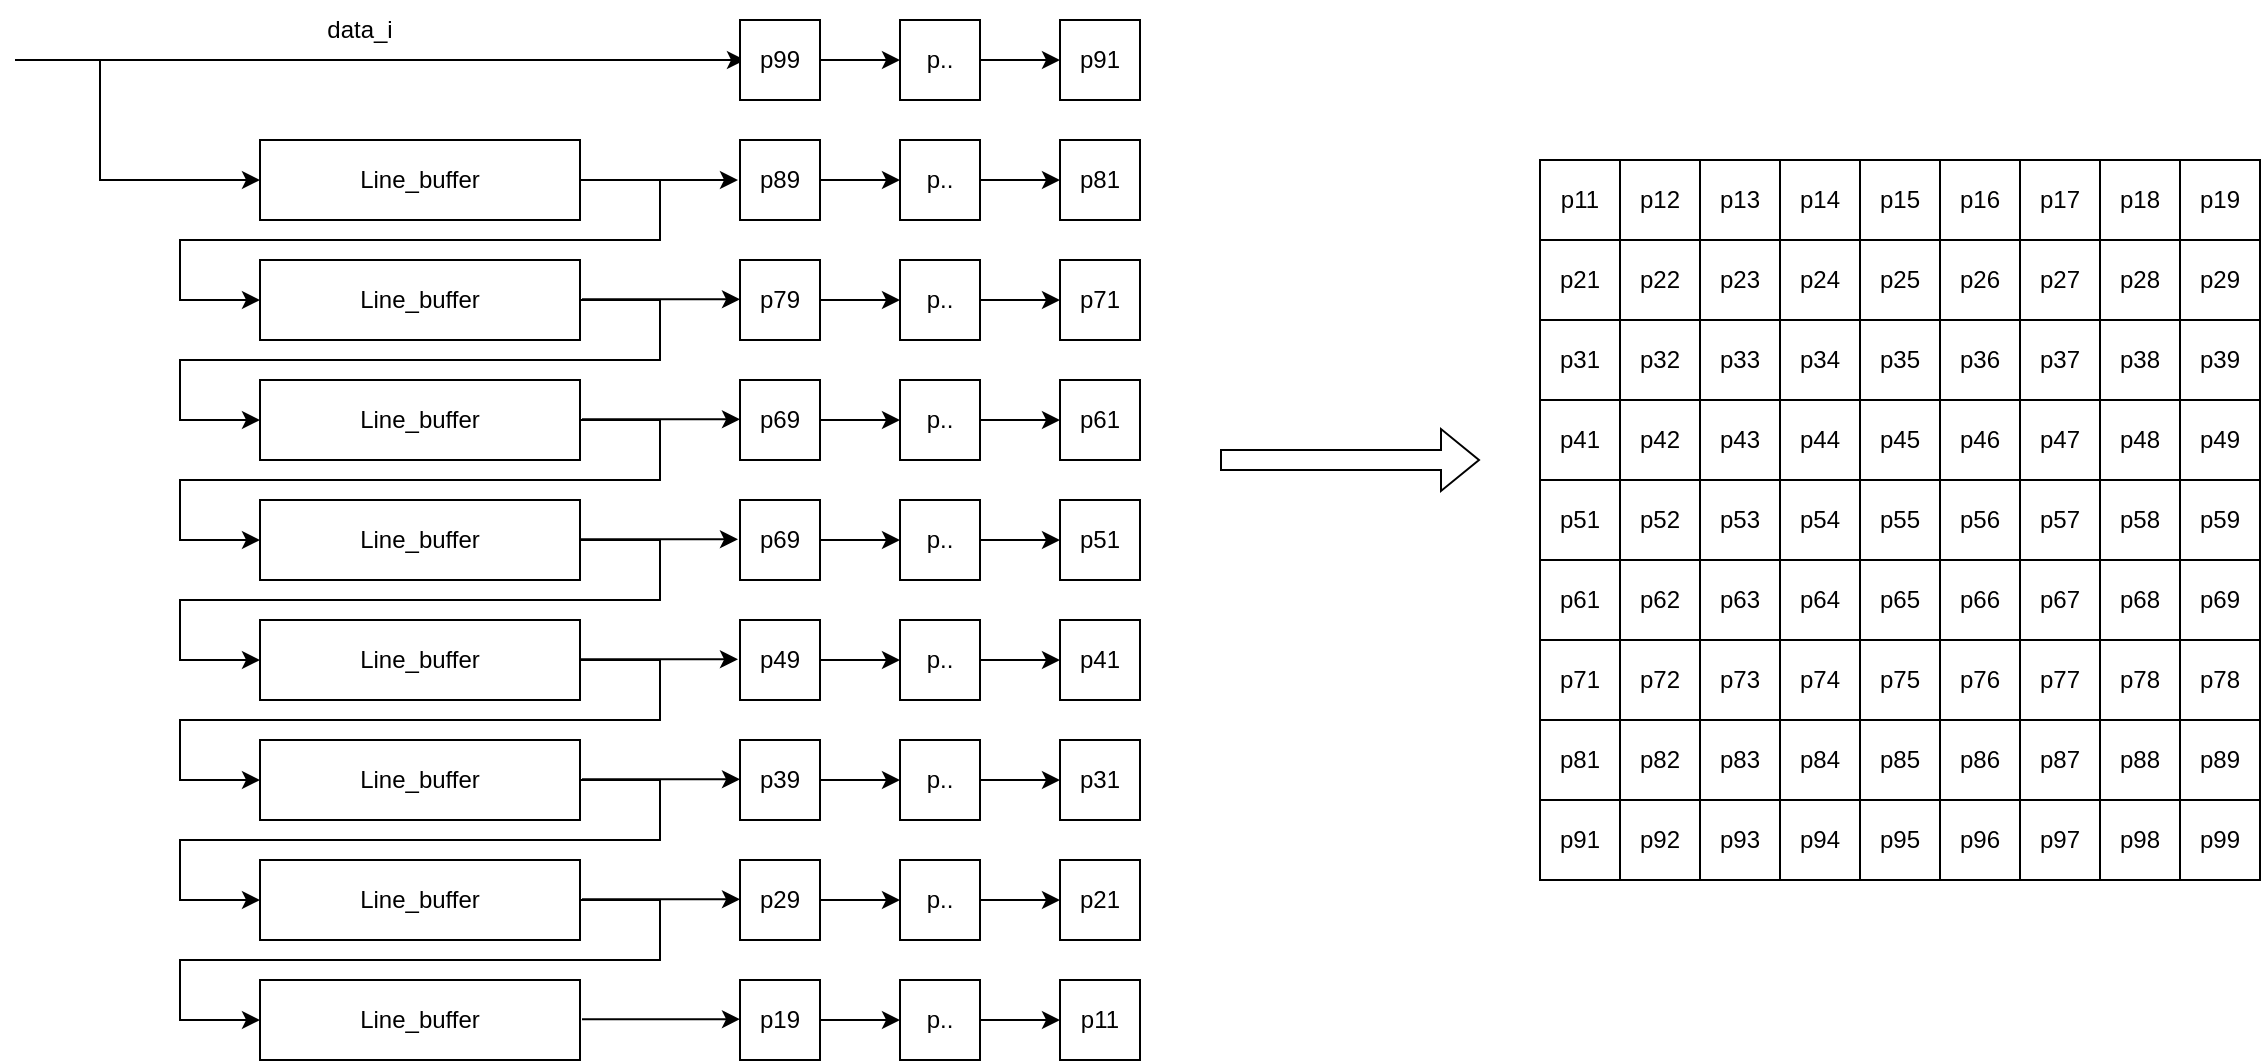 <mxfile version="25.0.1">
  <diagram name="Page-1" id="rGgKpB5m5iq16dW2CrbF">
    <mxGraphModel dx="1938" dy="998" grid="1" gridSize="10" guides="1" tooltips="1" connect="1" arrows="1" fold="1" page="1" pageScale="1" pageWidth="850" pageHeight="1100" math="0" shadow="0">
      <root>
        <mxCell id="0" />
        <mxCell id="1" parent="0" />
        <mxCell id="uVn_jafMMcIAH3ZnY_Oj-1" value="" style="endArrow=classic;html=1;rounded=0;entryX=0;entryY=0.5;entryDx=0;entryDy=0;" parent="1" edge="1">
          <mxGeometry width="50" height="50" relative="1" as="geometry">
            <mxPoint x="77.5" y="320" as="sourcePoint" />
            <mxPoint x="442.5" y="320" as="targetPoint" />
          </mxGeometry>
        </mxCell>
        <mxCell id="uVn_jafMMcIAH3ZnY_Oj-3" value="data_i" style="text;html=1;align=center;verticalAlign=middle;whiteSpace=wrap;rounded=0;" parent="1" vertex="1">
          <mxGeometry x="220" y="290" width="60" height="30" as="geometry" />
        </mxCell>
        <mxCell id="uVn_jafMMcIAH3ZnY_Oj-5" value="Line_buffer" style="rounded=0;whiteSpace=wrap;html=1;" parent="1" vertex="1">
          <mxGeometry x="200" y="360" width="160" height="40" as="geometry" />
        </mxCell>
        <mxCell id="uVn_jafMMcIAH3ZnY_Oj-12" value="Line_buffer" style="rounded=0;whiteSpace=wrap;html=1;" parent="1" vertex="1">
          <mxGeometry x="200" y="420" width="160" height="40" as="geometry" />
        </mxCell>
        <mxCell id="uVn_jafMMcIAH3ZnY_Oj-13" value="Line_buffer" style="rounded=0;whiteSpace=wrap;html=1;" parent="1" vertex="1">
          <mxGeometry x="200" y="480" width="160" height="40" as="geometry" />
        </mxCell>
        <mxCell id="uVn_jafMMcIAH3ZnY_Oj-14" value="Line_buffer" style="rounded=0;whiteSpace=wrap;html=1;" parent="1" vertex="1">
          <mxGeometry x="200" y="540" width="160" height="40" as="geometry" />
        </mxCell>
        <mxCell id="uVn_jafMMcIAH3ZnY_Oj-16" value="Line_buffer" style="rounded=0;whiteSpace=wrap;html=1;" parent="1" vertex="1">
          <mxGeometry x="200" y="600" width="160" height="40" as="geometry" />
        </mxCell>
        <mxCell id="uVn_jafMMcIAH3ZnY_Oj-17" value="Line_buffer" style="rounded=0;whiteSpace=wrap;html=1;" parent="1" vertex="1">
          <mxGeometry x="200" y="660" width="160" height="40" as="geometry" />
        </mxCell>
        <mxCell id="uVn_jafMMcIAH3ZnY_Oj-18" value="Line_buffer" style="rounded=0;whiteSpace=wrap;html=1;" parent="1" vertex="1">
          <mxGeometry x="200" y="720" width="160" height="40" as="geometry" />
        </mxCell>
        <mxCell id="uVn_jafMMcIAH3ZnY_Oj-19" value="Line_buffer" style="rounded=0;whiteSpace=wrap;html=1;" parent="1" vertex="1">
          <mxGeometry x="200" y="780" width="160" height="40" as="geometry" />
        </mxCell>
        <mxCell id="uVn_jafMMcIAH3ZnY_Oj-21" value="" style="endArrow=classic;html=1;rounded=0;entryX=0;entryY=0.5;entryDx=0;entryDy=0;" parent="1" target="uVn_jafMMcIAH3ZnY_Oj-5" edge="1">
          <mxGeometry width="50" height="50" relative="1" as="geometry">
            <mxPoint x="120" y="320" as="sourcePoint" />
            <mxPoint x="180" y="350" as="targetPoint" />
            <Array as="points">
              <mxPoint x="120" y="380" />
            </Array>
          </mxGeometry>
        </mxCell>
        <mxCell id="uVn_jafMMcIAH3ZnY_Oj-23" value="" style="endArrow=classic;html=1;rounded=0;exitX=1;exitY=0.5;exitDx=0;exitDy=0;entryX=0;entryY=0.5;entryDx=0;entryDy=0;" parent="1" source="uVn_jafMMcIAH3ZnY_Oj-5" target="uVn_jafMMcIAH3ZnY_Oj-12" edge="1">
          <mxGeometry width="50" height="50" relative="1" as="geometry">
            <mxPoint x="360" y="420" as="sourcePoint" />
            <mxPoint x="410" y="370" as="targetPoint" />
            <Array as="points">
              <mxPoint x="400" y="380" />
              <mxPoint x="400" y="410" />
              <mxPoint x="160" y="410" />
              <mxPoint x="160" y="440" />
            </Array>
          </mxGeometry>
        </mxCell>
        <mxCell id="uVn_jafMMcIAH3ZnY_Oj-25" value="" style="endArrow=classic;html=1;rounded=0;exitX=1;exitY=0.5;exitDx=0;exitDy=0;entryX=0;entryY=0.5;entryDx=0;entryDy=0;" parent="1" source="uVn_jafMMcIAH3ZnY_Oj-12" target="uVn_jafMMcIAH3ZnY_Oj-13" edge="1">
          <mxGeometry width="50" height="50" relative="1" as="geometry">
            <mxPoint x="360" y="490" as="sourcePoint" />
            <mxPoint x="410" y="440" as="targetPoint" />
            <Array as="points">
              <mxPoint x="400" y="440" />
              <mxPoint x="400" y="470" />
              <mxPoint x="160" y="470" />
              <mxPoint x="160" y="500" />
            </Array>
          </mxGeometry>
        </mxCell>
        <mxCell id="uVn_jafMMcIAH3ZnY_Oj-26" value="" style="endArrow=classic;html=1;rounded=0;exitX=1;exitY=0.5;exitDx=0;exitDy=0;entryX=0;entryY=0.5;entryDx=0;entryDy=0;" parent="1" edge="1">
          <mxGeometry width="50" height="50" relative="1" as="geometry">
            <mxPoint x="360" y="500" as="sourcePoint" />
            <mxPoint x="200" y="560" as="targetPoint" />
            <Array as="points">
              <mxPoint x="400" y="500" />
              <mxPoint x="400" y="530" />
              <mxPoint x="160" y="530" />
              <mxPoint x="160" y="560" />
            </Array>
          </mxGeometry>
        </mxCell>
        <mxCell id="uVn_jafMMcIAH3ZnY_Oj-27" value="" style="endArrow=classic;html=1;rounded=0;exitX=1;exitY=0.5;exitDx=0;exitDy=0;entryX=0;entryY=0.5;entryDx=0;entryDy=0;" parent="1" edge="1">
          <mxGeometry width="50" height="50" relative="1" as="geometry">
            <mxPoint x="360" y="560" as="sourcePoint" />
            <mxPoint x="200" y="620" as="targetPoint" />
            <Array as="points">
              <mxPoint x="400" y="560" />
              <mxPoint x="400" y="590" />
              <mxPoint x="160" y="590" />
              <mxPoint x="160" y="620" />
            </Array>
          </mxGeometry>
        </mxCell>
        <mxCell id="uVn_jafMMcIAH3ZnY_Oj-28" value="" style="endArrow=classic;html=1;rounded=0;exitX=1;exitY=0.5;exitDx=0;exitDy=0;entryX=0;entryY=0.5;entryDx=0;entryDy=0;" parent="1" edge="1">
          <mxGeometry width="50" height="50" relative="1" as="geometry">
            <mxPoint x="360" y="620" as="sourcePoint" />
            <mxPoint x="200" y="680" as="targetPoint" />
            <Array as="points">
              <mxPoint x="400" y="620" />
              <mxPoint x="400" y="650" />
              <mxPoint x="160" y="650" />
              <mxPoint x="160" y="680" />
            </Array>
          </mxGeometry>
        </mxCell>
        <mxCell id="uVn_jafMMcIAH3ZnY_Oj-29" value="" style="endArrow=classic;html=1;rounded=0;exitX=1;exitY=0.5;exitDx=0;exitDy=0;entryX=0;entryY=0.5;entryDx=0;entryDy=0;" parent="1" edge="1">
          <mxGeometry width="50" height="50" relative="1" as="geometry">
            <mxPoint x="360" y="680" as="sourcePoint" />
            <mxPoint x="200" y="740" as="targetPoint" />
            <Array as="points">
              <mxPoint x="400" y="680" />
              <mxPoint x="400" y="710" />
              <mxPoint x="160" y="710" />
              <mxPoint x="160" y="740" />
            </Array>
          </mxGeometry>
        </mxCell>
        <mxCell id="uVn_jafMMcIAH3ZnY_Oj-30" value="" style="endArrow=classic;html=1;rounded=0;exitX=1;exitY=0.5;exitDx=0;exitDy=0;entryX=0;entryY=0.5;entryDx=0;entryDy=0;" parent="1" edge="1">
          <mxGeometry width="50" height="50" relative="1" as="geometry">
            <mxPoint x="360" y="740" as="sourcePoint" />
            <mxPoint x="200" y="800" as="targetPoint" />
            <Array as="points">
              <mxPoint x="400" y="740" />
              <mxPoint x="400" y="770" />
              <mxPoint x="160" y="770" />
              <mxPoint x="160" y="800" />
            </Array>
          </mxGeometry>
        </mxCell>
        <mxCell id="uVn_jafMMcIAH3ZnY_Oj-44" value="" style="endArrow=classic;html=1;rounded=0;exitX=1;exitY=0.5;exitDx=0;exitDy=0;" parent="1" source="uVn_jafMMcIAH3ZnY_Oj-5" edge="1">
          <mxGeometry width="50" height="50" relative="1" as="geometry">
            <mxPoint x="420" y="440" as="sourcePoint" />
            <mxPoint x="439" y="380" as="targetPoint" />
          </mxGeometry>
        </mxCell>
        <mxCell id="uVn_jafMMcIAH3ZnY_Oj-54" value="" style="group" parent="1" vertex="1" connectable="0">
          <mxGeometry x="440" y="360" width="200" height="40" as="geometry" />
        </mxCell>
        <mxCell id="uVn_jafMMcIAH3ZnY_Oj-55" value="p89" style="rounded=0;whiteSpace=wrap;html=1;" parent="uVn_jafMMcIAH3ZnY_Oj-54" vertex="1">
          <mxGeometry width="40" height="40" as="geometry" />
        </mxCell>
        <mxCell id="uVn_jafMMcIAH3ZnY_Oj-56" value="" style="endArrow=classic;html=1;rounded=0;exitX=1;exitY=0.5;exitDx=0;exitDy=0;" parent="uVn_jafMMcIAH3ZnY_Oj-54" source="uVn_jafMMcIAH3ZnY_Oj-55" edge="1">
          <mxGeometry width="50" height="50" relative="1" as="geometry">
            <mxPoint x="120" y="90" as="sourcePoint" />
            <mxPoint x="80" y="20" as="targetPoint" />
          </mxGeometry>
        </mxCell>
        <mxCell id="uVn_jafMMcIAH3ZnY_Oj-57" value="p.." style="rounded=0;whiteSpace=wrap;html=1;" parent="uVn_jafMMcIAH3ZnY_Oj-54" vertex="1">
          <mxGeometry x="80" width="40" height="40" as="geometry" />
        </mxCell>
        <mxCell id="uVn_jafMMcIAH3ZnY_Oj-58" value="p81" style="rounded=0;whiteSpace=wrap;html=1;" parent="uVn_jafMMcIAH3ZnY_Oj-54" vertex="1">
          <mxGeometry x="160" width="40" height="40" as="geometry" />
        </mxCell>
        <mxCell id="uVn_jafMMcIAH3ZnY_Oj-59" value="" style="endArrow=classic;html=1;rounded=0;exitX=1;exitY=0.5;exitDx=0;exitDy=0;entryX=0;entryY=0.5;entryDx=0;entryDy=0;" parent="uVn_jafMMcIAH3ZnY_Oj-54" source="uVn_jafMMcIAH3ZnY_Oj-57" target="uVn_jafMMcIAH3ZnY_Oj-58" edge="1">
          <mxGeometry width="50" height="50" relative="1" as="geometry">
            <mxPoint x="190" y="105" as="sourcePoint" />
            <mxPoint x="240" y="55" as="targetPoint" />
          </mxGeometry>
        </mxCell>
        <mxCell id="uVn_jafMMcIAH3ZnY_Oj-85" value="" style="group" parent="1" vertex="1" connectable="0">
          <mxGeometry x="440" y="420" width="200" height="40" as="geometry" />
        </mxCell>
        <mxCell id="uVn_jafMMcIAH3ZnY_Oj-86" value="p79" style="rounded=0;whiteSpace=wrap;html=1;" parent="uVn_jafMMcIAH3ZnY_Oj-85" vertex="1">
          <mxGeometry width="40" height="40" as="geometry" />
        </mxCell>
        <mxCell id="uVn_jafMMcIAH3ZnY_Oj-87" value="" style="endArrow=classic;html=1;rounded=0;exitX=1;exitY=0.5;exitDx=0;exitDy=0;" parent="uVn_jafMMcIAH3ZnY_Oj-85" source="uVn_jafMMcIAH3ZnY_Oj-86" edge="1">
          <mxGeometry width="50" height="50" relative="1" as="geometry">
            <mxPoint x="120" y="90" as="sourcePoint" />
            <mxPoint x="80" y="20" as="targetPoint" />
          </mxGeometry>
        </mxCell>
        <mxCell id="uVn_jafMMcIAH3ZnY_Oj-88" value="p.." style="rounded=0;whiteSpace=wrap;html=1;" parent="uVn_jafMMcIAH3ZnY_Oj-85" vertex="1">
          <mxGeometry x="80" width="40" height="40" as="geometry" />
        </mxCell>
        <mxCell id="uVn_jafMMcIAH3ZnY_Oj-89" value="p71" style="rounded=0;whiteSpace=wrap;html=1;" parent="uVn_jafMMcIAH3ZnY_Oj-85" vertex="1">
          <mxGeometry x="160" width="40" height="40" as="geometry" />
        </mxCell>
        <mxCell id="uVn_jafMMcIAH3ZnY_Oj-90" value="" style="endArrow=classic;html=1;rounded=0;exitX=1;exitY=0.5;exitDx=0;exitDy=0;entryX=0;entryY=0.5;entryDx=0;entryDy=0;" parent="uVn_jafMMcIAH3ZnY_Oj-85" source="uVn_jafMMcIAH3ZnY_Oj-88" target="uVn_jafMMcIAH3ZnY_Oj-89" edge="1">
          <mxGeometry width="50" height="50" relative="1" as="geometry">
            <mxPoint x="190" y="105" as="sourcePoint" />
            <mxPoint x="240" y="55" as="targetPoint" />
          </mxGeometry>
        </mxCell>
        <mxCell id="uVn_jafMMcIAH3ZnY_Oj-91" value="" style="group" parent="1" vertex="1" connectable="0">
          <mxGeometry x="440" y="480" width="200" height="40" as="geometry" />
        </mxCell>
        <mxCell id="uVn_jafMMcIAH3ZnY_Oj-92" value="p69" style="rounded=0;whiteSpace=wrap;html=1;" parent="uVn_jafMMcIAH3ZnY_Oj-91" vertex="1">
          <mxGeometry width="40" height="40" as="geometry" />
        </mxCell>
        <mxCell id="uVn_jafMMcIAH3ZnY_Oj-93" value="" style="endArrow=classic;html=1;rounded=0;exitX=1;exitY=0.5;exitDx=0;exitDy=0;" parent="uVn_jafMMcIAH3ZnY_Oj-91" source="uVn_jafMMcIAH3ZnY_Oj-92" edge="1">
          <mxGeometry width="50" height="50" relative="1" as="geometry">
            <mxPoint x="120" y="90" as="sourcePoint" />
            <mxPoint x="80" y="20" as="targetPoint" />
          </mxGeometry>
        </mxCell>
        <mxCell id="uVn_jafMMcIAH3ZnY_Oj-94" value="p.." style="rounded=0;whiteSpace=wrap;html=1;" parent="uVn_jafMMcIAH3ZnY_Oj-91" vertex="1">
          <mxGeometry x="80" width="40" height="40" as="geometry" />
        </mxCell>
        <mxCell id="uVn_jafMMcIAH3ZnY_Oj-95" value="p61" style="rounded=0;whiteSpace=wrap;html=1;" parent="uVn_jafMMcIAH3ZnY_Oj-91" vertex="1">
          <mxGeometry x="160" width="40" height="40" as="geometry" />
        </mxCell>
        <mxCell id="uVn_jafMMcIAH3ZnY_Oj-96" value="" style="endArrow=classic;html=1;rounded=0;exitX=1;exitY=0.5;exitDx=0;exitDy=0;entryX=0;entryY=0.5;entryDx=0;entryDy=0;" parent="uVn_jafMMcIAH3ZnY_Oj-91" source="uVn_jafMMcIAH3ZnY_Oj-94" target="uVn_jafMMcIAH3ZnY_Oj-95" edge="1">
          <mxGeometry width="50" height="50" relative="1" as="geometry">
            <mxPoint x="190" y="105" as="sourcePoint" />
            <mxPoint x="240" y="55" as="targetPoint" />
          </mxGeometry>
        </mxCell>
        <mxCell id="uVn_jafMMcIAH3ZnY_Oj-97" value="" style="group" parent="1" vertex="1" connectable="0">
          <mxGeometry x="440" y="540" width="200" height="40" as="geometry" />
        </mxCell>
        <mxCell id="uVn_jafMMcIAH3ZnY_Oj-98" value="p69" style="rounded=0;whiteSpace=wrap;html=1;" parent="uVn_jafMMcIAH3ZnY_Oj-97" vertex="1">
          <mxGeometry width="40" height="40" as="geometry" />
        </mxCell>
        <mxCell id="uVn_jafMMcIAH3ZnY_Oj-99" value="" style="endArrow=classic;html=1;rounded=0;exitX=1;exitY=0.5;exitDx=0;exitDy=0;" parent="uVn_jafMMcIAH3ZnY_Oj-97" source="uVn_jafMMcIAH3ZnY_Oj-98" edge="1">
          <mxGeometry width="50" height="50" relative="1" as="geometry">
            <mxPoint x="120" y="90" as="sourcePoint" />
            <mxPoint x="80" y="20" as="targetPoint" />
          </mxGeometry>
        </mxCell>
        <mxCell id="uVn_jafMMcIAH3ZnY_Oj-100" value="p.." style="rounded=0;whiteSpace=wrap;html=1;" parent="uVn_jafMMcIAH3ZnY_Oj-97" vertex="1">
          <mxGeometry x="80" width="40" height="40" as="geometry" />
        </mxCell>
        <mxCell id="uVn_jafMMcIAH3ZnY_Oj-101" value="p51" style="rounded=0;whiteSpace=wrap;html=1;" parent="uVn_jafMMcIAH3ZnY_Oj-97" vertex="1">
          <mxGeometry x="160" width="40" height="40" as="geometry" />
        </mxCell>
        <mxCell id="uVn_jafMMcIAH3ZnY_Oj-102" value="" style="endArrow=classic;html=1;rounded=0;exitX=1;exitY=0.5;exitDx=0;exitDy=0;entryX=0;entryY=0.5;entryDx=0;entryDy=0;" parent="uVn_jafMMcIAH3ZnY_Oj-97" source="uVn_jafMMcIAH3ZnY_Oj-100" target="uVn_jafMMcIAH3ZnY_Oj-101" edge="1">
          <mxGeometry width="50" height="50" relative="1" as="geometry">
            <mxPoint x="190" y="105" as="sourcePoint" />
            <mxPoint x="240" y="55" as="targetPoint" />
          </mxGeometry>
        </mxCell>
        <mxCell id="uVn_jafMMcIAH3ZnY_Oj-103" value="" style="group" parent="1" vertex="1" connectable="0">
          <mxGeometry x="440" y="600" width="200" height="40" as="geometry" />
        </mxCell>
        <mxCell id="uVn_jafMMcIAH3ZnY_Oj-104" value="p49" style="rounded=0;whiteSpace=wrap;html=1;" parent="uVn_jafMMcIAH3ZnY_Oj-103" vertex="1">
          <mxGeometry width="40" height="40" as="geometry" />
        </mxCell>
        <mxCell id="uVn_jafMMcIAH3ZnY_Oj-105" value="" style="endArrow=classic;html=1;rounded=0;exitX=1;exitY=0.5;exitDx=0;exitDy=0;" parent="uVn_jafMMcIAH3ZnY_Oj-103" source="uVn_jafMMcIAH3ZnY_Oj-104" edge="1">
          <mxGeometry width="50" height="50" relative="1" as="geometry">
            <mxPoint x="120" y="90" as="sourcePoint" />
            <mxPoint x="80" y="20" as="targetPoint" />
          </mxGeometry>
        </mxCell>
        <mxCell id="uVn_jafMMcIAH3ZnY_Oj-106" value="p.." style="rounded=0;whiteSpace=wrap;html=1;" parent="uVn_jafMMcIAH3ZnY_Oj-103" vertex="1">
          <mxGeometry x="80" width="40" height="40" as="geometry" />
        </mxCell>
        <mxCell id="uVn_jafMMcIAH3ZnY_Oj-107" value="p41" style="rounded=0;whiteSpace=wrap;html=1;" parent="uVn_jafMMcIAH3ZnY_Oj-103" vertex="1">
          <mxGeometry x="160" width="40" height="40" as="geometry" />
        </mxCell>
        <mxCell id="uVn_jafMMcIAH3ZnY_Oj-108" value="" style="endArrow=classic;html=1;rounded=0;exitX=1;exitY=0.5;exitDx=0;exitDy=0;entryX=0;entryY=0.5;entryDx=0;entryDy=0;" parent="uVn_jafMMcIAH3ZnY_Oj-103" source="uVn_jafMMcIAH3ZnY_Oj-106" target="uVn_jafMMcIAH3ZnY_Oj-107" edge="1">
          <mxGeometry width="50" height="50" relative="1" as="geometry">
            <mxPoint x="190" y="105" as="sourcePoint" />
            <mxPoint x="240" y="55" as="targetPoint" />
          </mxGeometry>
        </mxCell>
        <mxCell id="uVn_jafMMcIAH3ZnY_Oj-109" value="" style="group" parent="1" vertex="1" connectable="0">
          <mxGeometry x="440" y="660" width="200" height="40" as="geometry" />
        </mxCell>
        <mxCell id="uVn_jafMMcIAH3ZnY_Oj-110" value="p39" style="rounded=0;whiteSpace=wrap;html=1;" parent="uVn_jafMMcIAH3ZnY_Oj-109" vertex="1">
          <mxGeometry width="40" height="40" as="geometry" />
        </mxCell>
        <mxCell id="uVn_jafMMcIAH3ZnY_Oj-111" value="" style="endArrow=classic;html=1;rounded=0;exitX=1;exitY=0.5;exitDx=0;exitDy=0;" parent="uVn_jafMMcIAH3ZnY_Oj-109" source="uVn_jafMMcIAH3ZnY_Oj-110" edge="1">
          <mxGeometry width="50" height="50" relative="1" as="geometry">
            <mxPoint x="120" y="90" as="sourcePoint" />
            <mxPoint x="80" y="20" as="targetPoint" />
          </mxGeometry>
        </mxCell>
        <mxCell id="uVn_jafMMcIAH3ZnY_Oj-112" value="p.." style="rounded=0;whiteSpace=wrap;html=1;" parent="uVn_jafMMcIAH3ZnY_Oj-109" vertex="1">
          <mxGeometry x="80" width="40" height="40" as="geometry" />
        </mxCell>
        <mxCell id="uVn_jafMMcIAH3ZnY_Oj-113" value="p31" style="rounded=0;whiteSpace=wrap;html=1;" parent="uVn_jafMMcIAH3ZnY_Oj-109" vertex="1">
          <mxGeometry x="160" width="40" height="40" as="geometry" />
        </mxCell>
        <mxCell id="uVn_jafMMcIAH3ZnY_Oj-114" value="" style="endArrow=classic;html=1;rounded=0;exitX=1;exitY=0.5;exitDx=0;exitDy=0;entryX=0;entryY=0.5;entryDx=0;entryDy=0;" parent="uVn_jafMMcIAH3ZnY_Oj-109" source="uVn_jafMMcIAH3ZnY_Oj-112" target="uVn_jafMMcIAH3ZnY_Oj-113" edge="1">
          <mxGeometry width="50" height="50" relative="1" as="geometry">
            <mxPoint x="190" y="105" as="sourcePoint" />
            <mxPoint x="240" y="55" as="targetPoint" />
          </mxGeometry>
        </mxCell>
        <mxCell id="uVn_jafMMcIAH3ZnY_Oj-115" value="" style="group" parent="1" vertex="1" connectable="0">
          <mxGeometry x="440" y="720" width="200" height="40" as="geometry" />
        </mxCell>
        <mxCell id="uVn_jafMMcIAH3ZnY_Oj-116" value="p29" style="rounded=0;whiteSpace=wrap;html=1;" parent="uVn_jafMMcIAH3ZnY_Oj-115" vertex="1">
          <mxGeometry width="40" height="40" as="geometry" />
        </mxCell>
        <mxCell id="uVn_jafMMcIAH3ZnY_Oj-117" value="" style="endArrow=classic;html=1;rounded=0;exitX=1;exitY=0.5;exitDx=0;exitDy=0;" parent="uVn_jafMMcIAH3ZnY_Oj-115" source="uVn_jafMMcIAH3ZnY_Oj-116" edge="1">
          <mxGeometry width="50" height="50" relative="1" as="geometry">
            <mxPoint x="120" y="90" as="sourcePoint" />
            <mxPoint x="80" y="20" as="targetPoint" />
          </mxGeometry>
        </mxCell>
        <mxCell id="uVn_jafMMcIAH3ZnY_Oj-118" value="p.." style="rounded=0;whiteSpace=wrap;html=1;" parent="uVn_jafMMcIAH3ZnY_Oj-115" vertex="1">
          <mxGeometry x="80" width="40" height="40" as="geometry" />
        </mxCell>
        <mxCell id="uVn_jafMMcIAH3ZnY_Oj-119" value="p21" style="rounded=0;whiteSpace=wrap;html=1;" parent="uVn_jafMMcIAH3ZnY_Oj-115" vertex="1">
          <mxGeometry x="160" width="40" height="40" as="geometry" />
        </mxCell>
        <mxCell id="uVn_jafMMcIAH3ZnY_Oj-120" value="" style="endArrow=classic;html=1;rounded=0;exitX=1;exitY=0.5;exitDx=0;exitDy=0;entryX=0;entryY=0.5;entryDx=0;entryDy=0;" parent="uVn_jafMMcIAH3ZnY_Oj-115" source="uVn_jafMMcIAH3ZnY_Oj-118" target="uVn_jafMMcIAH3ZnY_Oj-119" edge="1">
          <mxGeometry width="50" height="50" relative="1" as="geometry">
            <mxPoint x="190" y="105" as="sourcePoint" />
            <mxPoint x="240" y="55" as="targetPoint" />
          </mxGeometry>
        </mxCell>
        <mxCell id="uVn_jafMMcIAH3ZnY_Oj-121" value="" style="endArrow=classic;html=1;rounded=0;exitX=1;exitY=0.5;exitDx=0;exitDy=0;" parent="1" edge="1">
          <mxGeometry width="50" height="50" relative="1" as="geometry">
            <mxPoint x="361" y="439.67" as="sourcePoint" />
            <mxPoint x="440" y="439.67" as="targetPoint" />
          </mxGeometry>
        </mxCell>
        <mxCell id="uVn_jafMMcIAH3ZnY_Oj-122" value="" style="endArrow=classic;html=1;rounded=0;exitX=1;exitY=0.5;exitDx=0;exitDy=0;" parent="1" edge="1">
          <mxGeometry width="50" height="50" relative="1" as="geometry">
            <mxPoint x="361" y="499.67" as="sourcePoint" />
            <mxPoint x="440" y="499.67" as="targetPoint" />
          </mxGeometry>
        </mxCell>
        <mxCell id="uVn_jafMMcIAH3ZnY_Oj-123" value="" style="endArrow=classic;html=1;rounded=0;exitX=1;exitY=0.5;exitDx=0;exitDy=0;" parent="1" edge="1">
          <mxGeometry width="50" height="50" relative="1" as="geometry">
            <mxPoint x="360" y="559.67" as="sourcePoint" />
            <mxPoint x="439" y="559.67" as="targetPoint" />
          </mxGeometry>
        </mxCell>
        <mxCell id="uVn_jafMMcIAH3ZnY_Oj-124" value="" style="endArrow=classic;html=1;rounded=0;exitX=1;exitY=0.5;exitDx=0;exitDy=0;" parent="1" edge="1">
          <mxGeometry width="50" height="50" relative="1" as="geometry">
            <mxPoint x="360" y="619.67" as="sourcePoint" />
            <mxPoint x="439" y="619.67" as="targetPoint" />
          </mxGeometry>
        </mxCell>
        <mxCell id="uVn_jafMMcIAH3ZnY_Oj-125" value="" style="endArrow=classic;html=1;rounded=0;exitX=1;exitY=0.5;exitDx=0;exitDy=0;" parent="1" edge="1">
          <mxGeometry width="50" height="50" relative="1" as="geometry">
            <mxPoint x="361" y="679.67" as="sourcePoint" />
            <mxPoint x="440" y="679.67" as="targetPoint" />
          </mxGeometry>
        </mxCell>
        <mxCell id="uVn_jafMMcIAH3ZnY_Oj-126" value="" style="endArrow=classic;html=1;rounded=0;exitX=1;exitY=0.5;exitDx=0;exitDy=0;" parent="1" edge="1">
          <mxGeometry width="50" height="50" relative="1" as="geometry">
            <mxPoint x="361" y="739.67" as="sourcePoint" />
            <mxPoint x="440" y="739.67" as="targetPoint" />
          </mxGeometry>
        </mxCell>
        <mxCell id="uVn_jafMMcIAH3ZnY_Oj-127" value="" style="group" parent="1" vertex="1" connectable="0">
          <mxGeometry x="440" y="780" width="200" height="40" as="geometry" />
        </mxCell>
        <mxCell id="uVn_jafMMcIAH3ZnY_Oj-128" value="p19" style="rounded=0;whiteSpace=wrap;html=1;" parent="uVn_jafMMcIAH3ZnY_Oj-127" vertex="1">
          <mxGeometry width="40" height="40" as="geometry" />
        </mxCell>
        <mxCell id="uVn_jafMMcIAH3ZnY_Oj-129" value="" style="endArrow=classic;html=1;rounded=0;exitX=1;exitY=0.5;exitDx=0;exitDy=0;" parent="uVn_jafMMcIAH3ZnY_Oj-127" source="uVn_jafMMcIAH3ZnY_Oj-128" edge="1">
          <mxGeometry width="50" height="50" relative="1" as="geometry">
            <mxPoint x="120" y="90" as="sourcePoint" />
            <mxPoint x="80" y="20" as="targetPoint" />
          </mxGeometry>
        </mxCell>
        <mxCell id="uVn_jafMMcIAH3ZnY_Oj-130" value="p.." style="rounded=0;whiteSpace=wrap;html=1;" parent="uVn_jafMMcIAH3ZnY_Oj-127" vertex="1">
          <mxGeometry x="80" width="40" height="40" as="geometry" />
        </mxCell>
        <mxCell id="uVn_jafMMcIAH3ZnY_Oj-131" value="p11" style="rounded=0;whiteSpace=wrap;html=1;" parent="uVn_jafMMcIAH3ZnY_Oj-127" vertex="1">
          <mxGeometry x="160" width="40" height="40" as="geometry" />
        </mxCell>
        <mxCell id="uVn_jafMMcIAH3ZnY_Oj-132" value="" style="endArrow=classic;html=1;rounded=0;exitX=1;exitY=0.5;exitDx=0;exitDy=0;entryX=0;entryY=0.5;entryDx=0;entryDy=0;" parent="uVn_jafMMcIAH3ZnY_Oj-127" source="uVn_jafMMcIAH3ZnY_Oj-130" target="uVn_jafMMcIAH3ZnY_Oj-131" edge="1">
          <mxGeometry width="50" height="50" relative="1" as="geometry">
            <mxPoint x="190" y="105" as="sourcePoint" />
            <mxPoint x="240" y="55" as="targetPoint" />
          </mxGeometry>
        </mxCell>
        <mxCell id="uVn_jafMMcIAH3ZnY_Oj-133" value="" style="endArrow=classic;html=1;rounded=0;exitX=1;exitY=0.5;exitDx=0;exitDy=0;" parent="1" edge="1">
          <mxGeometry width="50" height="50" relative="1" as="geometry">
            <mxPoint x="361" y="799.6" as="sourcePoint" />
            <mxPoint x="440" y="799.6" as="targetPoint" />
          </mxGeometry>
        </mxCell>
        <mxCell id="uVn_jafMMcIAH3ZnY_Oj-134" value="" style="shape=flexArrow;endArrow=classic;html=1;rounded=0;" parent="1" edge="1">
          <mxGeometry width="50" height="50" relative="1" as="geometry">
            <mxPoint x="680" y="520" as="sourcePoint" />
            <mxPoint x="810" y="520" as="targetPoint" />
          </mxGeometry>
        </mxCell>
        <mxCell id="uVn_jafMMcIAH3ZnY_Oj-48" value="p99" style="rounded=0;whiteSpace=wrap;html=1;" parent="1" vertex="1">
          <mxGeometry x="440" y="300" width="40" height="40" as="geometry" />
        </mxCell>
        <mxCell id="uVn_jafMMcIAH3ZnY_Oj-49" value="" style="endArrow=classic;html=1;rounded=0;exitX=1;exitY=0.5;exitDx=0;exitDy=0;" parent="1" source="uVn_jafMMcIAH3ZnY_Oj-48" edge="1">
          <mxGeometry width="50" height="50" relative="1" as="geometry">
            <mxPoint x="560" y="390" as="sourcePoint" />
            <mxPoint x="520" y="320" as="targetPoint" />
          </mxGeometry>
        </mxCell>
        <mxCell id="uVn_jafMMcIAH3ZnY_Oj-50" value="p.." style="rounded=0;whiteSpace=wrap;html=1;" parent="1" vertex="1">
          <mxGeometry x="520" y="300" width="40" height="40" as="geometry" />
        </mxCell>
        <mxCell id="uVn_jafMMcIAH3ZnY_Oj-51" value="p91" style="rounded=0;whiteSpace=wrap;html=1;" parent="1" vertex="1">
          <mxGeometry x="600" y="300" width="40" height="40" as="geometry" />
        </mxCell>
        <mxCell id="uVn_jafMMcIAH3ZnY_Oj-52" value="" style="endArrow=classic;html=1;rounded=0;exitX=1;exitY=0.5;exitDx=0;exitDy=0;entryX=0;entryY=0.5;entryDx=0;entryDy=0;" parent="1" source="uVn_jafMMcIAH3ZnY_Oj-50" target="uVn_jafMMcIAH3ZnY_Oj-51" edge="1">
          <mxGeometry width="50" height="50" relative="1" as="geometry">
            <mxPoint x="630" y="405" as="sourcePoint" />
            <mxPoint x="680" y="355" as="targetPoint" />
          </mxGeometry>
        </mxCell>
        <mxCell id="uVn_jafMMcIAH3ZnY_Oj-136" value="p11" style="rounded=0;whiteSpace=wrap;html=1;container=0;" parent="1" vertex="1">
          <mxGeometry x="840" y="370" width="40" height="40" as="geometry" />
        </mxCell>
        <mxCell id="uVn_jafMMcIAH3ZnY_Oj-137" value="p12" style="rounded=0;whiteSpace=wrap;html=1;container=0;" parent="1" vertex="1">
          <mxGeometry x="880" y="370" width="40" height="40" as="geometry" />
        </mxCell>
        <mxCell id="uVn_jafMMcIAH3ZnY_Oj-138" value="p13" style="rounded=0;whiteSpace=wrap;html=1;container=0;" parent="1" vertex="1">
          <mxGeometry x="920" y="370" width="40" height="40" as="geometry" />
        </mxCell>
        <mxCell id="uVn_jafMMcIAH3ZnY_Oj-139" value="p14" style="rounded=0;whiteSpace=wrap;html=1;container=0;" parent="1" vertex="1">
          <mxGeometry x="960" y="370" width="40" height="40" as="geometry" />
        </mxCell>
        <mxCell id="uVn_jafMMcIAH3ZnY_Oj-140" value="p15" style="rounded=0;whiteSpace=wrap;html=1;container=0;" parent="1" vertex="1">
          <mxGeometry x="1000" y="370" width="40" height="40" as="geometry" />
        </mxCell>
        <mxCell id="uVn_jafMMcIAH3ZnY_Oj-141" value="p16" style="rounded=0;whiteSpace=wrap;html=1;container=0;" parent="1" vertex="1">
          <mxGeometry x="1040" y="370" width="40" height="40" as="geometry" />
        </mxCell>
        <mxCell id="uVn_jafMMcIAH3ZnY_Oj-142" value="p17" style="rounded=0;whiteSpace=wrap;html=1;container=0;" parent="1" vertex="1">
          <mxGeometry x="1080" y="370" width="40" height="40" as="geometry" />
        </mxCell>
        <mxCell id="uVn_jafMMcIAH3ZnY_Oj-143" value="p18" style="rounded=0;whiteSpace=wrap;html=1;container=0;" parent="1" vertex="1">
          <mxGeometry x="1120" y="370" width="40" height="40" as="geometry" />
        </mxCell>
        <mxCell id="uVn_jafMMcIAH3ZnY_Oj-144" value="p19" style="rounded=0;whiteSpace=wrap;html=1;container=0;" parent="1" vertex="1">
          <mxGeometry x="1160" y="370" width="40" height="40" as="geometry" />
        </mxCell>
        <mxCell id="uVn_jafMMcIAH3ZnY_Oj-156" value="p21" style="rounded=0;whiteSpace=wrap;html=1;container=0;" parent="1" vertex="1">
          <mxGeometry x="840" y="410" width="40" height="40" as="geometry" />
        </mxCell>
        <mxCell id="uVn_jafMMcIAH3ZnY_Oj-157" value="p22" style="rounded=0;whiteSpace=wrap;html=1;container=0;" parent="1" vertex="1">
          <mxGeometry x="880" y="410" width="40" height="40" as="geometry" />
        </mxCell>
        <mxCell id="uVn_jafMMcIAH3ZnY_Oj-158" value="p23" style="rounded=0;whiteSpace=wrap;html=1;container=0;" parent="1" vertex="1">
          <mxGeometry x="920" y="410" width="40" height="40" as="geometry" />
        </mxCell>
        <mxCell id="uVn_jafMMcIAH3ZnY_Oj-159" value="p24" style="rounded=0;whiteSpace=wrap;html=1;container=0;" parent="1" vertex="1">
          <mxGeometry x="960" y="410" width="40" height="40" as="geometry" />
        </mxCell>
        <mxCell id="uVn_jafMMcIAH3ZnY_Oj-160" value="p25" style="rounded=0;whiteSpace=wrap;html=1;container=0;" parent="1" vertex="1">
          <mxGeometry x="1000" y="410" width="40" height="40" as="geometry" />
        </mxCell>
        <mxCell id="uVn_jafMMcIAH3ZnY_Oj-161" value="p26" style="rounded=0;whiteSpace=wrap;html=1;container=0;" parent="1" vertex="1">
          <mxGeometry x="1040" y="410" width="40" height="40" as="geometry" />
        </mxCell>
        <mxCell id="uVn_jafMMcIAH3ZnY_Oj-162" value="p27" style="rounded=0;whiteSpace=wrap;html=1;container=0;" parent="1" vertex="1">
          <mxGeometry x="1080" y="410" width="40" height="40" as="geometry" />
        </mxCell>
        <mxCell id="uVn_jafMMcIAH3ZnY_Oj-163" value="p28" style="rounded=0;whiteSpace=wrap;html=1;container=0;" parent="1" vertex="1">
          <mxGeometry x="1120" y="410" width="40" height="40" as="geometry" />
        </mxCell>
        <mxCell id="uVn_jafMMcIAH3ZnY_Oj-164" value="p29" style="rounded=0;whiteSpace=wrap;html=1;container=0;" parent="1" vertex="1">
          <mxGeometry x="1160" y="410" width="40" height="40" as="geometry" />
        </mxCell>
        <mxCell id="uVn_jafMMcIAH3ZnY_Oj-166" value="p31" style="rounded=0;whiteSpace=wrap;html=1;container=0;" parent="1" vertex="1">
          <mxGeometry x="840" y="450" width="40" height="40" as="geometry" />
        </mxCell>
        <mxCell id="uVn_jafMMcIAH3ZnY_Oj-167" value="p32" style="rounded=0;whiteSpace=wrap;html=1;container=0;" parent="1" vertex="1">
          <mxGeometry x="880" y="450" width="40" height="40" as="geometry" />
        </mxCell>
        <mxCell id="uVn_jafMMcIAH3ZnY_Oj-168" value="p33" style="rounded=0;whiteSpace=wrap;html=1;container=0;" parent="1" vertex="1">
          <mxGeometry x="920" y="450" width="40" height="40" as="geometry" />
        </mxCell>
        <mxCell id="uVn_jafMMcIAH3ZnY_Oj-169" value="p34" style="rounded=0;whiteSpace=wrap;html=1;container=0;" parent="1" vertex="1">
          <mxGeometry x="960" y="450" width="40" height="40" as="geometry" />
        </mxCell>
        <mxCell id="uVn_jafMMcIAH3ZnY_Oj-170" value="p35" style="rounded=0;whiteSpace=wrap;html=1;container=0;" parent="1" vertex="1">
          <mxGeometry x="1000" y="450" width="40" height="40" as="geometry" />
        </mxCell>
        <mxCell id="uVn_jafMMcIAH3ZnY_Oj-171" value="p36" style="rounded=0;whiteSpace=wrap;html=1;container=0;" parent="1" vertex="1">
          <mxGeometry x="1040" y="450" width="40" height="40" as="geometry" />
        </mxCell>
        <mxCell id="uVn_jafMMcIAH3ZnY_Oj-172" value="p37" style="rounded=0;whiteSpace=wrap;html=1;container=0;" parent="1" vertex="1">
          <mxGeometry x="1080" y="450" width="40" height="40" as="geometry" />
        </mxCell>
        <mxCell id="uVn_jafMMcIAH3ZnY_Oj-173" value="p38" style="rounded=0;whiteSpace=wrap;html=1;container=0;" parent="1" vertex="1">
          <mxGeometry x="1120" y="450" width="40" height="40" as="geometry" />
        </mxCell>
        <mxCell id="uVn_jafMMcIAH3ZnY_Oj-174" value="p39" style="rounded=0;whiteSpace=wrap;html=1;container=0;" parent="1" vertex="1">
          <mxGeometry x="1160" y="450" width="40" height="40" as="geometry" />
        </mxCell>
        <mxCell id="uVn_jafMMcIAH3ZnY_Oj-176" value="p41" style="rounded=0;whiteSpace=wrap;html=1;container=0;" parent="1" vertex="1">
          <mxGeometry x="840" y="490" width="40" height="40" as="geometry" />
        </mxCell>
        <mxCell id="uVn_jafMMcIAH3ZnY_Oj-177" value="p42" style="rounded=0;whiteSpace=wrap;html=1;container=0;" parent="1" vertex="1">
          <mxGeometry x="880" y="490" width="40" height="40" as="geometry" />
        </mxCell>
        <mxCell id="uVn_jafMMcIAH3ZnY_Oj-178" value="p43" style="rounded=0;whiteSpace=wrap;html=1;container=0;" parent="1" vertex="1">
          <mxGeometry x="920" y="490" width="40" height="40" as="geometry" />
        </mxCell>
        <mxCell id="uVn_jafMMcIAH3ZnY_Oj-179" value="p44" style="rounded=0;whiteSpace=wrap;html=1;container=0;" parent="1" vertex="1">
          <mxGeometry x="960" y="490" width="40" height="40" as="geometry" />
        </mxCell>
        <mxCell id="uVn_jafMMcIAH3ZnY_Oj-180" value="p45" style="rounded=0;whiteSpace=wrap;html=1;container=0;" parent="1" vertex="1">
          <mxGeometry x="1000" y="490" width="40" height="40" as="geometry" />
        </mxCell>
        <mxCell id="uVn_jafMMcIAH3ZnY_Oj-181" value="p46" style="rounded=0;whiteSpace=wrap;html=1;container=0;" parent="1" vertex="1">
          <mxGeometry x="1040" y="490" width="40" height="40" as="geometry" />
        </mxCell>
        <mxCell id="uVn_jafMMcIAH3ZnY_Oj-182" value="p47" style="rounded=0;whiteSpace=wrap;html=1;container=0;" parent="1" vertex="1">
          <mxGeometry x="1080" y="490" width="40" height="40" as="geometry" />
        </mxCell>
        <mxCell id="uVn_jafMMcIAH3ZnY_Oj-183" value="p48" style="rounded=0;whiteSpace=wrap;html=1;container=0;" parent="1" vertex="1">
          <mxGeometry x="1120" y="490" width="40" height="40" as="geometry" />
        </mxCell>
        <mxCell id="uVn_jafMMcIAH3ZnY_Oj-184" value="p49" style="rounded=0;whiteSpace=wrap;html=1;container=0;" parent="1" vertex="1">
          <mxGeometry x="1160" y="490" width="40" height="40" as="geometry" />
        </mxCell>
        <mxCell id="uVn_jafMMcIAH3ZnY_Oj-186" value="p51" style="rounded=0;whiteSpace=wrap;html=1;container=0;" parent="1" vertex="1">
          <mxGeometry x="840" y="530" width="40" height="40" as="geometry" />
        </mxCell>
        <mxCell id="uVn_jafMMcIAH3ZnY_Oj-187" value="p52" style="rounded=0;whiteSpace=wrap;html=1;container=0;" parent="1" vertex="1">
          <mxGeometry x="880" y="530" width="40" height="40" as="geometry" />
        </mxCell>
        <mxCell id="uVn_jafMMcIAH3ZnY_Oj-188" value="p53" style="rounded=0;whiteSpace=wrap;html=1;container=0;" parent="1" vertex="1">
          <mxGeometry x="920" y="530" width="40" height="40" as="geometry" />
        </mxCell>
        <mxCell id="uVn_jafMMcIAH3ZnY_Oj-189" value="p54" style="rounded=0;whiteSpace=wrap;html=1;container=0;" parent="1" vertex="1">
          <mxGeometry x="960" y="530" width="40" height="40" as="geometry" />
        </mxCell>
        <mxCell id="uVn_jafMMcIAH3ZnY_Oj-190" value="p55" style="rounded=0;whiteSpace=wrap;html=1;container=0;" parent="1" vertex="1">
          <mxGeometry x="1000" y="530" width="40" height="40" as="geometry" />
        </mxCell>
        <mxCell id="uVn_jafMMcIAH3ZnY_Oj-191" value="p56" style="rounded=0;whiteSpace=wrap;html=1;container=0;" parent="1" vertex="1">
          <mxGeometry x="1040" y="530" width="40" height="40" as="geometry" />
        </mxCell>
        <mxCell id="uVn_jafMMcIAH3ZnY_Oj-192" value="p57" style="rounded=0;whiteSpace=wrap;html=1;container=0;" parent="1" vertex="1">
          <mxGeometry x="1080" y="530" width="40" height="40" as="geometry" />
        </mxCell>
        <mxCell id="uVn_jafMMcIAH3ZnY_Oj-193" value="p58" style="rounded=0;whiteSpace=wrap;html=1;container=0;" parent="1" vertex="1">
          <mxGeometry x="1120" y="530" width="40" height="40" as="geometry" />
        </mxCell>
        <mxCell id="uVn_jafMMcIAH3ZnY_Oj-194" value="p59" style="rounded=0;whiteSpace=wrap;html=1;container=0;" parent="1" vertex="1">
          <mxGeometry x="1160" y="530" width="40" height="40" as="geometry" />
        </mxCell>
        <mxCell id="uVn_jafMMcIAH3ZnY_Oj-196" value="p61" style="rounded=0;whiteSpace=wrap;html=1;container=0;" parent="1" vertex="1">
          <mxGeometry x="840" y="570" width="40" height="40" as="geometry" />
        </mxCell>
        <mxCell id="uVn_jafMMcIAH3ZnY_Oj-197" value="p62" style="rounded=0;whiteSpace=wrap;html=1;container=0;" parent="1" vertex="1">
          <mxGeometry x="880" y="570" width="40" height="40" as="geometry" />
        </mxCell>
        <mxCell id="uVn_jafMMcIAH3ZnY_Oj-198" value="p63" style="rounded=0;whiteSpace=wrap;html=1;container=0;" parent="1" vertex="1">
          <mxGeometry x="920" y="570" width="40" height="40" as="geometry" />
        </mxCell>
        <mxCell id="uVn_jafMMcIAH3ZnY_Oj-199" value="p64" style="rounded=0;whiteSpace=wrap;html=1;container=0;" parent="1" vertex="1">
          <mxGeometry x="960" y="570" width="40" height="40" as="geometry" />
        </mxCell>
        <mxCell id="uVn_jafMMcIAH3ZnY_Oj-200" value="p65" style="rounded=0;whiteSpace=wrap;html=1;container=0;" parent="1" vertex="1">
          <mxGeometry x="1000" y="570" width="40" height="40" as="geometry" />
        </mxCell>
        <mxCell id="uVn_jafMMcIAH3ZnY_Oj-201" value="p66" style="rounded=0;whiteSpace=wrap;html=1;container=0;" parent="1" vertex="1">
          <mxGeometry x="1040" y="570" width="40" height="40" as="geometry" />
        </mxCell>
        <mxCell id="uVn_jafMMcIAH3ZnY_Oj-202" value="p67" style="rounded=0;whiteSpace=wrap;html=1;container=0;" parent="1" vertex="1">
          <mxGeometry x="1080" y="570" width="40" height="40" as="geometry" />
        </mxCell>
        <mxCell id="uVn_jafMMcIAH3ZnY_Oj-203" value="p68" style="rounded=0;whiteSpace=wrap;html=1;container=0;" parent="1" vertex="1">
          <mxGeometry x="1120" y="570" width="40" height="40" as="geometry" />
        </mxCell>
        <mxCell id="uVn_jafMMcIAH3ZnY_Oj-204" value="p69" style="rounded=0;whiteSpace=wrap;html=1;container=0;" parent="1" vertex="1">
          <mxGeometry x="1160" y="570" width="40" height="40" as="geometry" />
        </mxCell>
        <mxCell id="uVn_jafMMcIAH3ZnY_Oj-206" value="p71" style="rounded=0;whiteSpace=wrap;html=1;container=0;" parent="1" vertex="1">
          <mxGeometry x="840" y="610" width="40" height="40" as="geometry" />
        </mxCell>
        <mxCell id="uVn_jafMMcIAH3ZnY_Oj-207" value="p72" style="rounded=0;whiteSpace=wrap;html=1;container=0;" parent="1" vertex="1">
          <mxGeometry x="880" y="610" width="40" height="40" as="geometry" />
        </mxCell>
        <mxCell id="uVn_jafMMcIAH3ZnY_Oj-208" value="p73" style="rounded=0;whiteSpace=wrap;html=1;container=0;" parent="1" vertex="1">
          <mxGeometry x="920" y="610" width="40" height="40" as="geometry" />
        </mxCell>
        <mxCell id="uVn_jafMMcIAH3ZnY_Oj-209" value="p74" style="rounded=0;whiteSpace=wrap;html=1;container=0;" parent="1" vertex="1">
          <mxGeometry x="960" y="610" width="40" height="40" as="geometry" />
        </mxCell>
        <mxCell id="uVn_jafMMcIAH3ZnY_Oj-210" value="p75" style="rounded=0;whiteSpace=wrap;html=1;container=0;" parent="1" vertex="1">
          <mxGeometry x="1000" y="610" width="40" height="40" as="geometry" />
        </mxCell>
        <mxCell id="uVn_jafMMcIAH3ZnY_Oj-211" value="p76" style="rounded=0;whiteSpace=wrap;html=1;container=0;" parent="1" vertex="1">
          <mxGeometry x="1040" y="610" width="40" height="40" as="geometry" />
        </mxCell>
        <mxCell id="uVn_jafMMcIAH3ZnY_Oj-212" value="p77" style="rounded=0;whiteSpace=wrap;html=1;container=0;" parent="1" vertex="1">
          <mxGeometry x="1080" y="610" width="40" height="40" as="geometry" />
        </mxCell>
        <mxCell id="uVn_jafMMcIAH3ZnY_Oj-213" value="p78" style="rounded=0;whiteSpace=wrap;html=1;container=0;" parent="1" vertex="1">
          <mxGeometry x="1120" y="610" width="40" height="40" as="geometry" />
        </mxCell>
        <mxCell id="uVn_jafMMcIAH3ZnY_Oj-214" value="p78" style="rounded=0;whiteSpace=wrap;html=1;container=0;" parent="1" vertex="1">
          <mxGeometry x="1160" y="610" width="40" height="40" as="geometry" />
        </mxCell>
        <mxCell id="uVn_jafMMcIAH3ZnY_Oj-216" value="p81" style="rounded=0;whiteSpace=wrap;html=1;container=0;" parent="1" vertex="1">
          <mxGeometry x="840" y="650" width="40" height="40" as="geometry" />
        </mxCell>
        <mxCell id="uVn_jafMMcIAH3ZnY_Oj-217" value="p82" style="rounded=0;whiteSpace=wrap;html=1;container=0;" parent="1" vertex="1">
          <mxGeometry x="880" y="650" width="40" height="40" as="geometry" />
        </mxCell>
        <mxCell id="uVn_jafMMcIAH3ZnY_Oj-218" value="p83" style="rounded=0;whiteSpace=wrap;html=1;container=0;" parent="1" vertex="1">
          <mxGeometry x="920" y="650" width="40" height="40" as="geometry" />
        </mxCell>
        <mxCell id="uVn_jafMMcIAH3ZnY_Oj-219" value="p84" style="rounded=0;whiteSpace=wrap;html=1;container=0;" parent="1" vertex="1">
          <mxGeometry x="960" y="650" width="40" height="40" as="geometry" />
        </mxCell>
        <mxCell id="uVn_jafMMcIAH3ZnY_Oj-220" value="p85" style="rounded=0;whiteSpace=wrap;html=1;container=0;" parent="1" vertex="1">
          <mxGeometry x="1000" y="650" width="40" height="40" as="geometry" />
        </mxCell>
        <mxCell id="uVn_jafMMcIAH3ZnY_Oj-221" value="p86" style="rounded=0;whiteSpace=wrap;html=1;container=0;" parent="1" vertex="1">
          <mxGeometry x="1040" y="650" width="40" height="40" as="geometry" />
        </mxCell>
        <mxCell id="uVn_jafMMcIAH3ZnY_Oj-222" value="p87" style="rounded=0;whiteSpace=wrap;html=1;container=0;" parent="1" vertex="1">
          <mxGeometry x="1080" y="650" width="40" height="40" as="geometry" />
        </mxCell>
        <mxCell id="uVn_jafMMcIAH3ZnY_Oj-223" value="p88" style="rounded=0;whiteSpace=wrap;html=1;container=0;" parent="1" vertex="1">
          <mxGeometry x="1120" y="650" width="40" height="40" as="geometry" />
        </mxCell>
        <mxCell id="uVn_jafMMcIAH3ZnY_Oj-224" value="p89" style="rounded=0;whiteSpace=wrap;html=1;container=0;" parent="1" vertex="1">
          <mxGeometry x="1160" y="650" width="40" height="40" as="geometry" />
        </mxCell>
        <mxCell id="uVn_jafMMcIAH3ZnY_Oj-226" value="p91" style="rounded=0;whiteSpace=wrap;html=1;container=0;" parent="1" vertex="1">
          <mxGeometry x="840" y="690" width="40" height="40" as="geometry" />
        </mxCell>
        <mxCell id="uVn_jafMMcIAH3ZnY_Oj-227" value="p92" style="rounded=0;whiteSpace=wrap;html=1;container=0;" parent="1" vertex="1">
          <mxGeometry x="880" y="690" width="40" height="40" as="geometry" />
        </mxCell>
        <mxCell id="uVn_jafMMcIAH3ZnY_Oj-228" value="p93" style="rounded=0;whiteSpace=wrap;html=1;container=0;" parent="1" vertex="1">
          <mxGeometry x="920" y="690" width="40" height="40" as="geometry" />
        </mxCell>
        <mxCell id="uVn_jafMMcIAH3ZnY_Oj-229" value="p94" style="rounded=0;whiteSpace=wrap;html=1;container=0;" parent="1" vertex="1">
          <mxGeometry x="960" y="690" width="40" height="40" as="geometry" />
        </mxCell>
        <mxCell id="uVn_jafMMcIAH3ZnY_Oj-230" value="p95" style="rounded=0;whiteSpace=wrap;html=1;container=0;" parent="1" vertex="1">
          <mxGeometry x="1000" y="690" width="40" height="40" as="geometry" />
        </mxCell>
        <mxCell id="uVn_jafMMcIAH3ZnY_Oj-231" value="p96" style="rounded=0;whiteSpace=wrap;html=1;container=0;" parent="1" vertex="1">
          <mxGeometry x="1040" y="690" width="40" height="40" as="geometry" />
        </mxCell>
        <mxCell id="uVn_jafMMcIAH3ZnY_Oj-232" value="p97" style="rounded=0;whiteSpace=wrap;html=1;container=0;" parent="1" vertex="1">
          <mxGeometry x="1080" y="690" width="40" height="40" as="geometry" />
        </mxCell>
        <mxCell id="uVn_jafMMcIAH3ZnY_Oj-233" value="p98" style="rounded=0;whiteSpace=wrap;html=1;container=0;" parent="1" vertex="1">
          <mxGeometry x="1120" y="690" width="40" height="40" as="geometry" />
        </mxCell>
        <mxCell id="uVn_jafMMcIAH3ZnY_Oj-234" value="p99" style="rounded=0;whiteSpace=wrap;html=1;container=0;" parent="1" vertex="1">
          <mxGeometry x="1160" y="690" width="40" height="40" as="geometry" />
        </mxCell>
      </root>
    </mxGraphModel>
  </diagram>
</mxfile>

